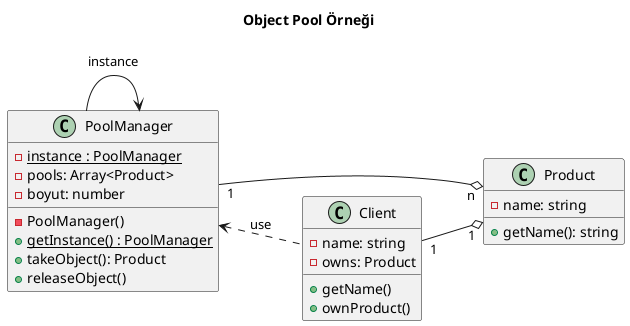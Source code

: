 @startuml
left to right direction

title Object Pool Örneği

class PoolManager {
  -{static} instance : PoolManager
  -pools: Array<Product>
  -boyut: number
  -PoolManager()
  +{static}getInstance() : PoolManager
  +takeObject(): Product 
  +releaseObject()
}

class Product {
  -name: string
  +getName(): string
}

class Client {
  -name: string
  -owns: Product
  +getName()
  +ownProduct()
}

PoolManager --> PoolManager : instance
PoolManager "1" --o "n" Product
PoolManager <.. Client : use
Client "1" --o "1" Product

@enduml